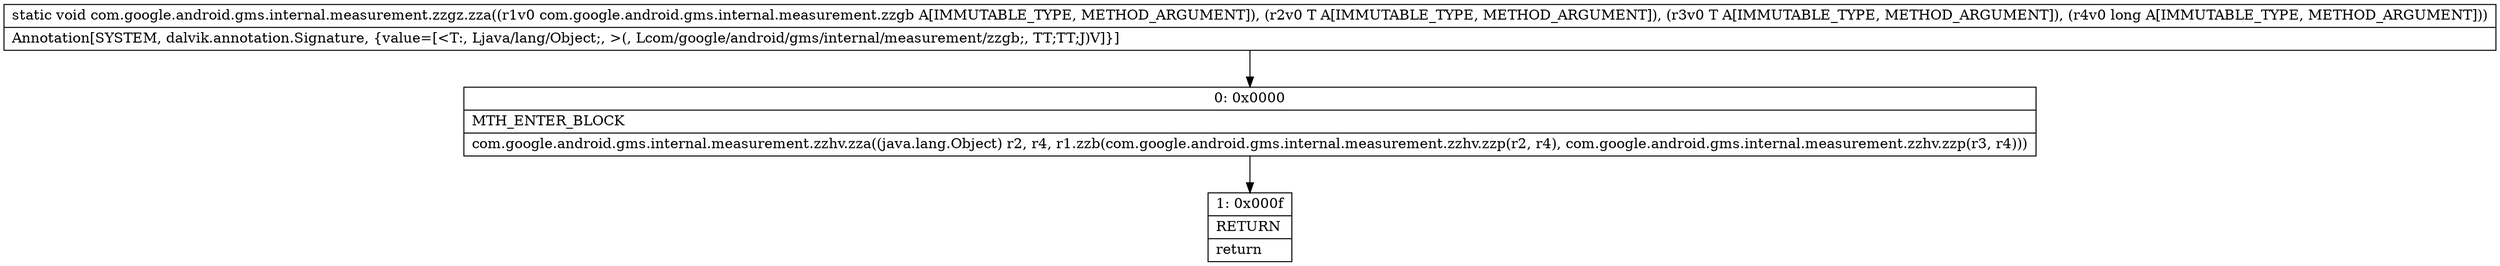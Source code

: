digraph "CFG forcom.google.android.gms.internal.measurement.zzgz.zza(Lcom\/google\/android\/gms\/internal\/measurement\/zzgb;Ljava\/lang\/Object;Ljava\/lang\/Object;J)V" {
Node_0 [shape=record,label="{0\:\ 0x0000|MTH_ENTER_BLOCK\l|com.google.android.gms.internal.measurement.zzhv.zza((java.lang.Object) r2, r4, r1.zzb(com.google.android.gms.internal.measurement.zzhv.zzp(r2, r4), com.google.android.gms.internal.measurement.zzhv.zzp(r3, r4)))\l}"];
Node_1 [shape=record,label="{1\:\ 0x000f|RETURN\l|return\l}"];
MethodNode[shape=record,label="{static void com.google.android.gms.internal.measurement.zzgz.zza((r1v0 com.google.android.gms.internal.measurement.zzgb A[IMMUTABLE_TYPE, METHOD_ARGUMENT]), (r2v0 T A[IMMUTABLE_TYPE, METHOD_ARGUMENT]), (r3v0 T A[IMMUTABLE_TYPE, METHOD_ARGUMENT]), (r4v0 long A[IMMUTABLE_TYPE, METHOD_ARGUMENT]))  | Annotation[SYSTEM, dalvik.annotation.Signature, \{value=[\<T:, Ljava\/lang\/Object;, \>(, Lcom\/google\/android\/gms\/internal\/measurement\/zzgb;, TT;TT;J)V]\}]\l}"];
MethodNode -> Node_0;
Node_0 -> Node_1;
}

